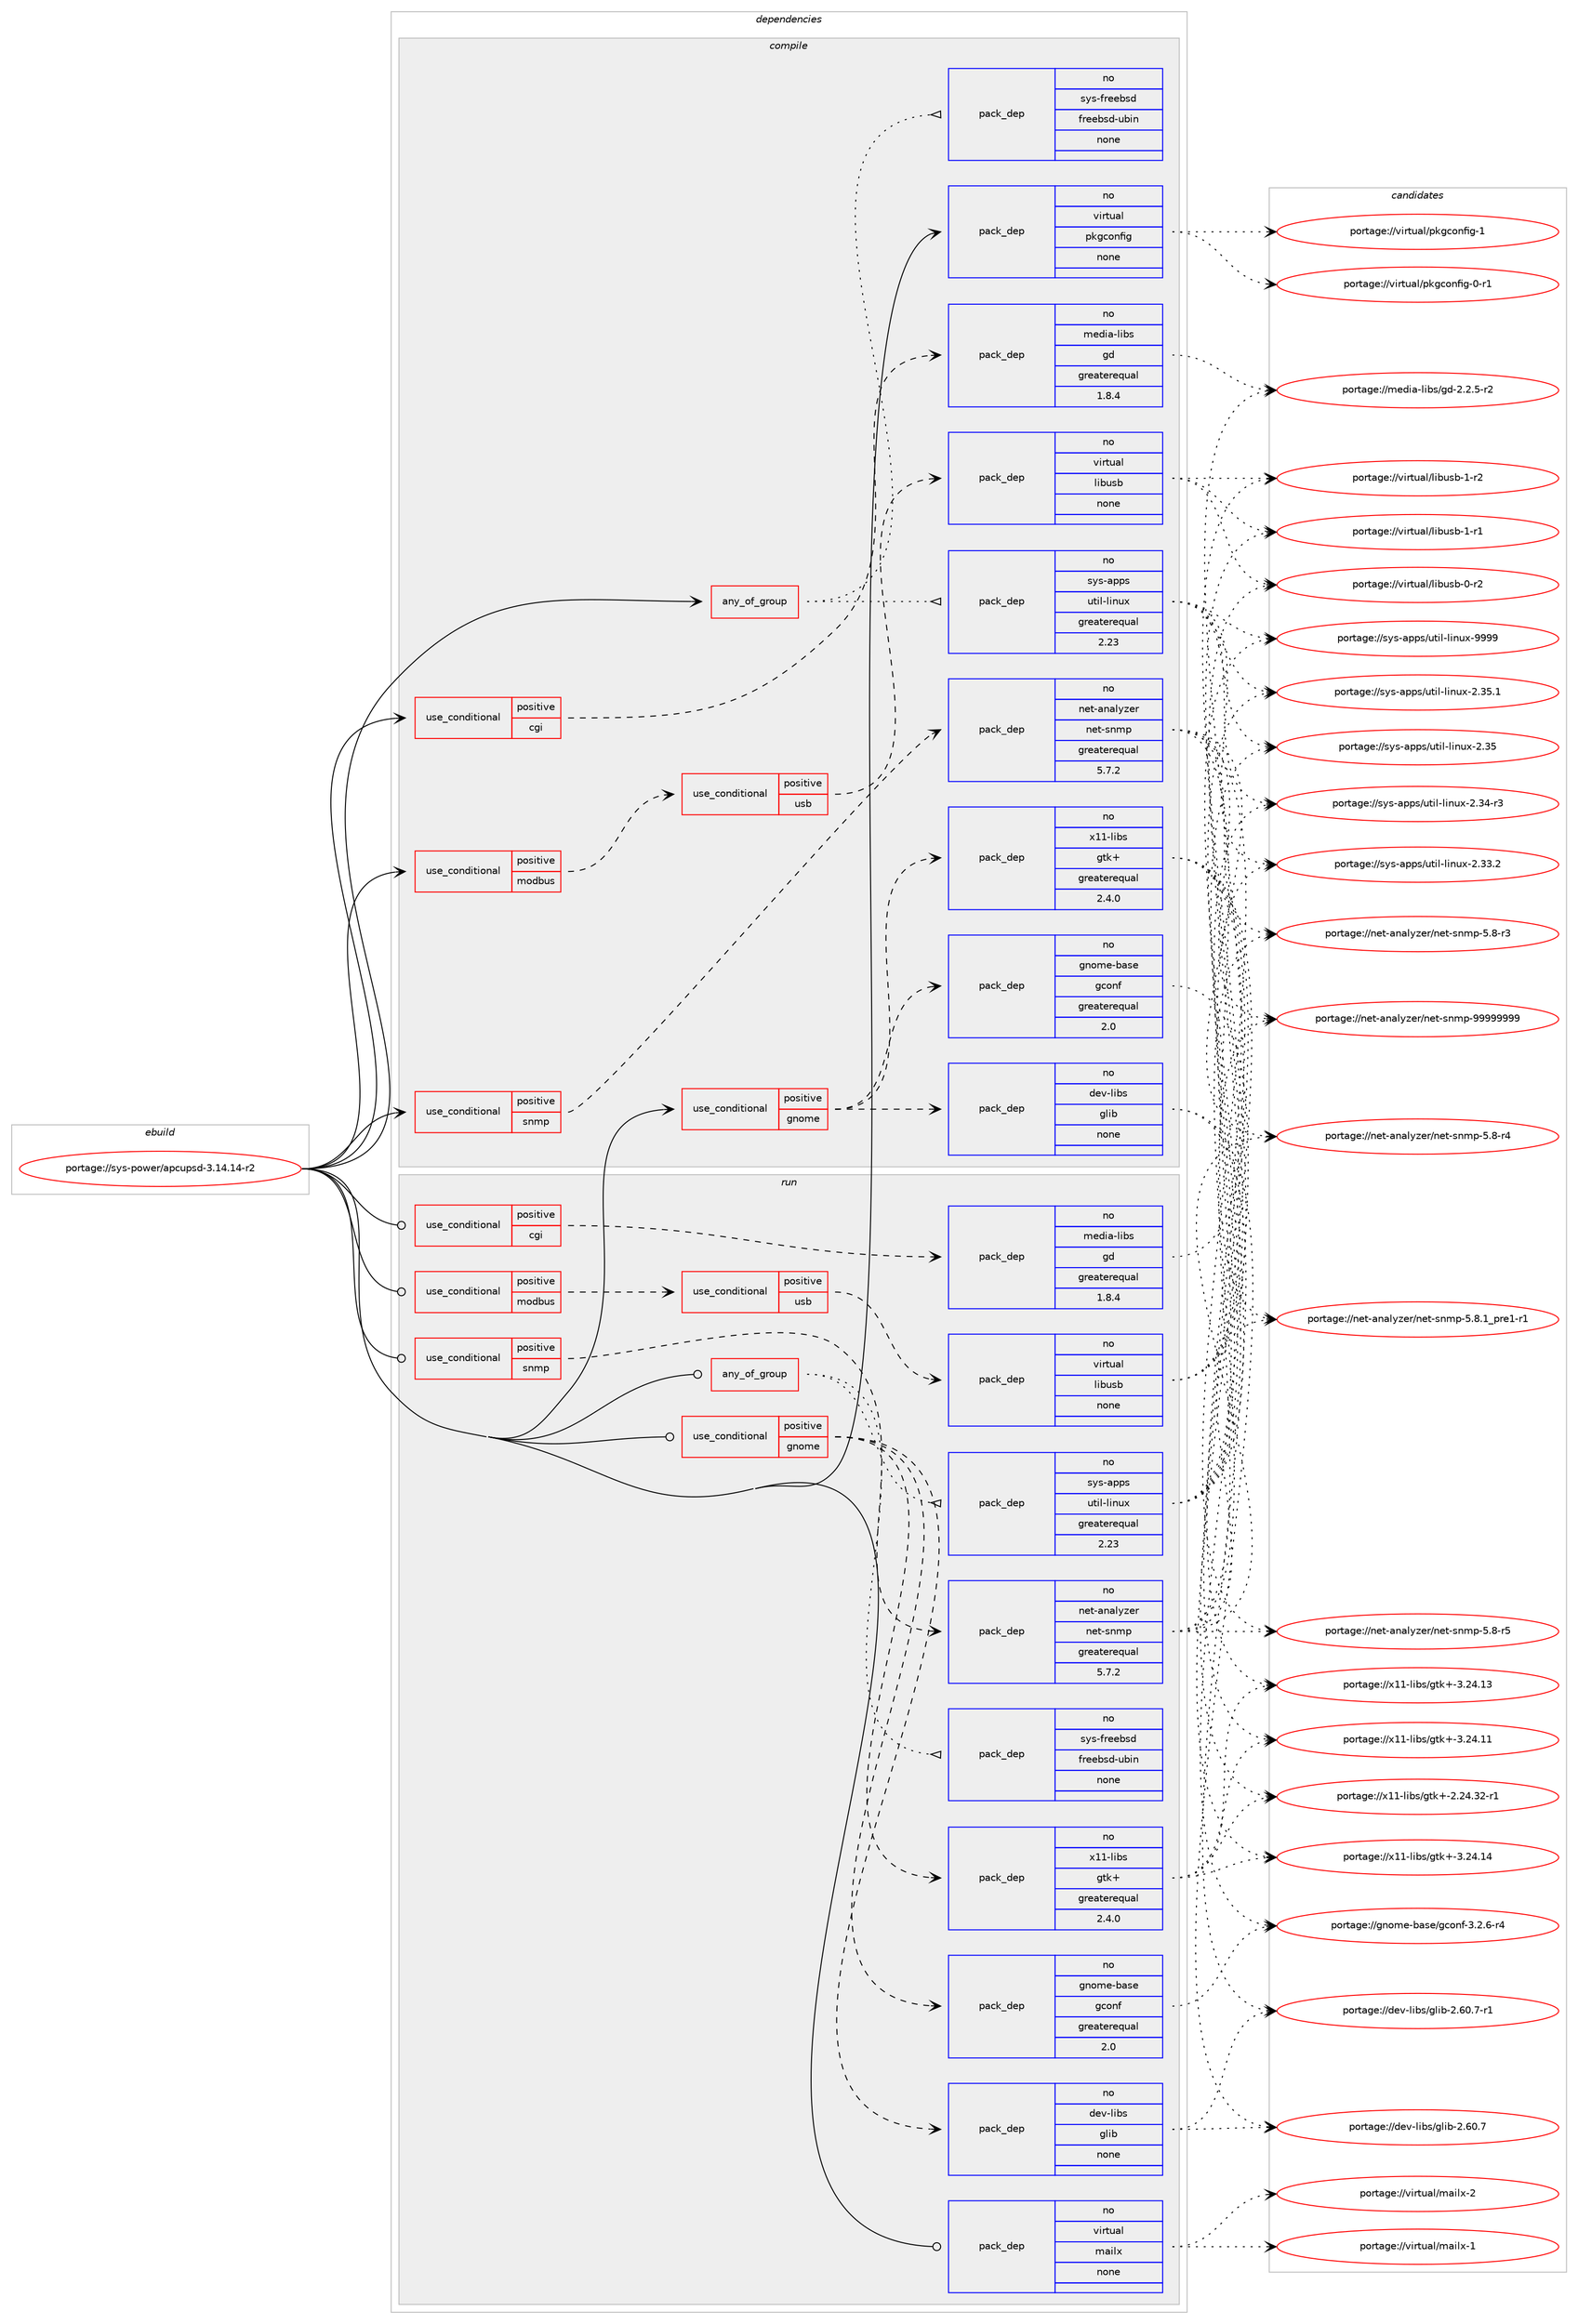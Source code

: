 digraph prolog {

# *************
# Graph options
# *************

newrank=true;
concentrate=true;
compound=true;
graph [rankdir=LR,fontname=Helvetica,fontsize=10,ranksep=1.5];#, ranksep=2.5, nodesep=0.2];
edge  [arrowhead=vee];
node  [fontname=Helvetica,fontsize=10];

# **********
# The ebuild
# **********

subgraph cluster_leftcol {
color=gray;
rank=same;
label=<<i>ebuild</i>>;
id [label="portage://sys-power/apcupsd-3.14.14-r2", color=red, width=4, href="../sys-power/apcupsd-3.14.14-r2.svg"];
}

# ****************
# The dependencies
# ****************

subgraph cluster_midcol {
color=gray;
label=<<i>dependencies</i>>;
subgraph cluster_compile {
fillcolor="#eeeeee";
style=filled;
label=<<i>compile</i>>;
subgraph any833 {
dependency36682 [label=<<TABLE BORDER="0" CELLBORDER="1" CELLSPACING="0" CELLPADDING="4"><TR><TD CELLPADDING="10">any_of_group</TD></TR></TABLE>>, shape=none, color=red];subgraph pack29265 {
dependency36683 [label=<<TABLE BORDER="0" CELLBORDER="1" CELLSPACING="0" CELLPADDING="4" WIDTH="220"><TR><TD ROWSPAN="6" CELLPADDING="30">pack_dep</TD></TR><TR><TD WIDTH="110">no</TD></TR><TR><TD>sys-apps</TD></TR><TR><TD>util-linux</TD></TR><TR><TD>greaterequal</TD></TR><TR><TD>2.23</TD></TR></TABLE>>, shape=none, color=blue];
}
dependency36682:e -> dependency36683:w [weight=20,style="dotted",arrowhead="oinv"];
subgraph pack29266 {
dependency36684 [label=<<TABLE BORDER="0" CELLBORDER="1" CELLSPACING="0" CELLPADDING="4" WIDTH="220"><TR><TD ROWSPAN="6" CELLPADDING="30">pack_dep</TD></TR><TR><TD WIDTH="110">no</TD></TR><TR><TD>sys-freebsd</TD></TR><TR><TD>freebsd-ubin</TD></TR><TR><TD>none</TD></TR><TR><TD></TD></TR></TABLE>>, shape=none, color=blue];
}
dependency36682:e -> dependency36684:w [weight=20,style="dotted",arrowhead="oinv"];
}
id:e -> dependency36682:w [weight=20,style="solid",arrowhead="vee"];
subgraph cond6547 {
dependency36685 [label=<<TABLE BORDER="0" CELLBORDER="1" CELLSPACING="0" CELLPADDING="4"><TR><TD ROWSPAN="3" CELLPADDING="10">use_conditional</TD></TR><TR><TD>positive</TD></TR><TR><TD>cgi</TD></TR></TABLE>>, shape=none, color=red];
subgraph pack29267 {
dependency36686 [label=<<TABLE BORDER="0" CELLBORDER="1" CELLSPACING="0" CELLPADDING="4" WIDTH="220"><TR><TD ROWSPAN="6" CELLPADDING="30">pack_dep</TD></TR><TR><TD WIDTH="110">no</TD></TR><TR><TD>media-libs</TD></TR><TR><TD>gd</TD></TR><TR><TD>greaterequal</TD></TR><TR><TD>1.8.4</TD></TR></TABLE>>, shape=none, color=blue];
}
dependency36685:e -> dependency36686:w [weight=20,style="dashed",arrowhead="vee"];
}
id:e -> dependency36685:w [weight=20,style="solid",arrowhead="vee"];
subgraph cond6548 {
dependency36687 [label=<<TABLE BORDER="0" CELLBORDER="1" CELLSPACING="0" CELLPADDING="4"><TR><TD ROWSPAN="3" CELLPADDING="10">use_conditional</TD></TR><TR><TD>positive</TD></TR><TR><TD>gnome</TD></TR></TABLE>>, shape=none, color=red];
subgraph pack29268 {
dependency36688 [label=<<TABLE BORDER="0" CELLBORDER="1" CELLSPACING="0" CELLPADDING="4" WIDTH="220"><TR><TD ROWSPAN="6" CELLPADDING="30">pack_dep</TD></TR><TR><TD WIDTH="110">no</TD></TR><TR><TD>x11-libs</TD></TR><TR><TD>gtk+</TD></TR><TR><TD>greaterequal</TD></TR><TR><TD>2.4.0</TD></TR></TABLE>>, shape=none, color=blue];
}
dependency36687:e -> dependency36688:w [weight=20,style="dashed",arrowhead="vee"];
subgraph pack29269 {
dependency36689 [label=<<TABLE BORDER="0" CELLBORDER="1" CELLSPACING="0" CELLPADDING="4" WIDTH="220"><TR><TD ROWSPAN="6" CELLPADDING="30">pack_dep</TD></TR><TR><TD WIDTH="110">no</TD></TR><TR><TD>dev-libs</TD></TR><TR><TD>glib</TD></TR><TR><TD>none</TD></TR><TR><TD></TD></TR></TABLE>>, shape=none, color=blue];
}
dependency36687:e -> dependency36689:w [weight=20,style="dashed",arrowhead="vee"];
subgraph pack29270 {
dependency36690 [label=<<TABLE BORDER="0" CELLBORDER="1" CELLSPACING="0" CELLPADDING="4" WIDTH="220"><TR><TD ROWSPAN="6" CELLPADDING="30">pack_dep</TD></TR><TR><TD WIDTH="110">no</TD></TR><TR><TD>gnome-base</TD></TR><TR><TD>gconf</TD></TR><TR><TD>greaterequal</TD></TR><TR><TD>2.0</TD></TR></TABLE>>, shape=none, color=blue];
}
dependency36687:e -> dependency36690:w [weight=20,style="dashed",arrowhead="vee"];
}
id:e -> dependency36687:w [weight=20,style="solid",arrowhead="vee"];
subgraph cond6549 {
dependency36691 [label=<<TABLE BORDER="0" CELLBORDER="1" CELLSPACING="0" CELLPADDING="4"><TR><TD ROWSPAN="3" CELLPADDING="10">use_conditional</TD></TR><TR><TD>positive</TD></TR><TR><TD>modbus</TD></TR></TABLE>>, shape=none, color=red];
subgraph cond6550 {
dependency36692 [label=<<TABLE BORDER="0" CELLBORDER="1" CELLSPACING="0" CELLPADDING="4"><TR><TD ROWSPAN="3" CELLPADDING="10">use_conditional</TD></TR><TR><TD>positive</TD></TR><TR><TD>usb</TD></TR></TABLE>>, shape=none, color=red];
subgraph pack29271 {
dependency36693 [label=<<TABLE BORDER="0" CELLBORDER="1" CELLSPACING="0" CELLPADDING="4" WIDTH="220"><TR><TD ROWSPAN="6" CELLPADDING="30">pack_dep</TD></TR><TR><TD WIDTH="110">no</TD></TR><TR><TD>virtual</TD></TR><TR><TD>libusb</TD></TR><TR><TD>none</TD></TR><TR><TD></TD></TR></TABLE>>, shape=none, color=blue];
}
dependency36692:e -> dependency36693:w [weight=20,style="dashed",arrowhead="vee"];
}
dependency36691:e -> dependency36692:w [weight=20,style="dashed",arrowhead="vee"];
}
id:e -> dependency36691:w [weight=20,style="solid",arrowhead="vee"];
subgraph cond6551 {
dependency36694 [label=<<TABLE BORDER="0" CELLBORDER="1" CELLSPACING="0" CELLPADDING="4"><TR><TD ROWSPAN="3" CELLPADDING="10">use_conditional</TD></TR><TR><TD>positive</TD></TR><TR><TD>snmp</TD></TR></TABLE>>, shape=none, color=red];
subgraph pack29272 {
dependency36695 [label=<<TABLE BORDER="0" CELLBORDER="1" CELLSPACING="0" CELLPADDING="4" WIDTH="220"><TR><TD ROWSPAN="6" CELLPADDING="30">pack_dep</TD></TR><TR><TD WIDTH="110">no</TD></TR><TR><TD>net-analyzer</TD></TR><TR><TD>net-snmp</TD></TR><TR><TD>greaterequal</TD></TR><TR><TD>5.7.2</TD></TR></TABLE>>, shape=none, color=blue];
}
dependency36694:e -> dependency36695:w [weight=20,style="dashed",arrowhead="vee"];
}
id:e -> dependency36694:w [weight=20,style="solid",arrowhead="vee"];
subgraph pack29273 {
dependency36696 [label=<<TABLE BORDER="0" CELLBORDER="1" CELLSPACING="0" CELLPADDING="4" WIDTH="220"><TR><TD ROWSPAN="6" CELLPADDING="30">pack_dep</TD></TR><TR><TD WIDTH="110">no</TD></TR><TR><TD>virtual</TD></TR><TR><TD>pkgconfig</TD></TR><TR><TD>none</TD></TR><TR><TD></TD></TR></TABLE>>, shape=none, color=blue];
}
id:e -> dependency36696:w [weight=20,style="solid",arrowhead="vee"];
}
subgraph cluster_compileandrun {
fillcolor="#eeeeee";
style=filled;
label=<<i>compile and run</i>>;
}
subgraph cluster_run {
fillcolor="#eeeeee";
style=filled;
label=<<i>run</i>>;
subgraph any834 {
dependency36697 [label=<<TABLE BORDER="0" CELLBORDER="1" CELLSPACING="0" CELLPADDING="4"><TR><TD CELLPADDING="10">any_of_group</TD></TR></TABLE>>, shape=none, color=red];subgraph pack29274 {
dependency36698 [label=<<TABLE BORDER="0" CELLBORDER="1" CELLSPACING="0" CELLPADDING="4" WIDTH="220"><TR><TD ROWSPAN="6" CELLPADDING="30">pack_dep</TD></TR><TR><TD WIDTH="110">no</TD></TR><TR><TD>sys-apps</TD></TR><TR><TD>util-linux</TD></TR><TR><TD>greaterequal</TD></TR><TR><TD>2.23</TD></TR></TABLE>>, shape=none, color=blue];
}
dependency36697:e -> dependency36698:w [weight=20,style="dotted",arrowhead="oinv"];
subgraph pack29275 {
dependency36699 [label=<<TABLE BORDER="0" CELLBORDER="1" CELLSPACING="0" CELLPADDING="4" WIDTH="220"><TR><TD ROWSPAN="6" CELLPADDING="30">pack_dep</TD></TR><TR><TD WIDTH="110">no</TD></TR><TR><TD>sys-freebsd</TD></TR><TR><TD>freebsd-ubin</TD></TR><TR><TD>none</TD></TR><TR><TD></TD></TR></TABLE>>, shape=none, color=blue];
}
dependency36697:e -> dependency36699:w [weight=20,style="dotted",arrowhead="oinv"];
}
id:e -> dependency36697:w [weight=20,style="solid",arrowhead="odot"];
subgraph cond6552 {
dependency36700 [label=<<TABLE BORDER="0" CELLBORDER="1" CELLSPACING="0" CELLPADDING="4"><TR><TD ROWSPAN="3" CELLPADDING="10">use_conditional</TD></TR><TR><TD>positive</TD></TR><TR><TD>cgi</TD></TR></TABLE>>, shape=none, color=red];
subgraph pack29276 {
dependency36701 [label=<<TABLE BORDER="0" CELLBORDER="1" CELLSPACING="0" CELLPADDING="4" WIDTH="220"><TR><TD ROWSPAN="6" CELLPADDING="30">pack_dep</TD></TR><TR><TD WIDTH="110">no</TD></TR><TR><TD>media-libs</TD></TR><TR><TD>gd</TD></TR><TR><TD>greaterequal</TD></TR><TR><TD>1.8.4</TD></TR></TABLE>>, shape=none, color=blue];
}
dependency36700:e -> dependency36701:w [weight=20,style="dashed",arrowhead="vee"];
}
id:e -> dependency36700:w [weight=20,style="solid",arrowhead="odot"];
subgraph cond6553 {
dependency36702 [label=<<TABLE BORDER="0" CELLBORDER="1" CELLSPACING="0" CELLPADDING="4"><TR><TD ROWSPAN="3" CELLPADDING="10">use_conditional</TD></TR><TR><TD>positive</TD></TR><TR><TD>gnome</TD></TR></TABLE>>, shape=none, color=red];
subgraph pack29277 {
dependency36703 [label=<<TABLE BORDER="0" CELLBORDER="1" CELLSPACING="0" CELLPADDING="4" WIDTH="220"><TR><TD ROWSPAN="6" CELLPADDING="30">pack_dep</TD></TR><TR><TD WIDTH="110">no</TD></TR><TR><TD>x11-libs</TD></TR><TR><TD>gtk+</TD></TR><TR><TD>greaterequal</TD></TR><TR><TD>2.4.0</TD></TR></TABLE>>, shape=none, color=blue];
}
dependency36702:e -> dependency36703:w [weight=20,style="dashed",arrowhead="vee"];
subgraph pack29278 {
dependency36704 [label=<<TABLE BORDER="0" CELLBORDER="1" CELLSPACING="0" CELLPADDING="4" WIDTH="220"><TR><TD ROWSPAN="6" CELLPADDING="30">pack_dep</TD></TR><TR><TD WIDTH="110">no</TD></TR><TR><TD>dev-libs</TD></TR><TR><TD>glib</TD></TR><TR><TD>none</TD></TR><TR><TD></TD></TR></TABLE>>, shape=none, color=blue];
}
dependency36702:e -> dependency36704:w [weight=20,style="dashed",arrowhead="vee"];
subgraph pack29279 {
dependency36705 [label=<<TABLE BORDER="0" CELLBORDER="1" CELLSPACING="0" CELLPADDING="4" WIDTH="220"><TR><TD ROWSPAN="6" CELLPADDING="30">pack_dep</TD></TR><TR><TD WIDTH="110">no</TD></TR><TR><TD>gnome-base</TD></TR><TR><TD>gconf</TD></TR><TR><TD>greaterequal</TD></TR><TR><TD>2.0</TD></TR></TABLE>>, shape=none, color=blue];
}
dependency36702:e -> dependency36705:w [weight=20,style="dashed",arrowhead="vee"];
}
id:e -> dependency36702:w [weight=20,style="solid",arrowhead="odot"];
subgraph cond6554 {
dependency36706 [label=<<TABLE BORDER="0" CELLBORDER="1" CELLSPACING="0" CELLPADDING="4"><TR><TD ROWSPAN="3" CELLPADDING="10">use_conditional</TD></TR><TR><TD>positive</TD></TR><TR><TD>modbus</TD></TR></TABLE>>, shape=none, color=red];
subgraph cond6555 {
dependency36707 [label=<<TABLE BORDER="0" CELLBORDER="1" CELLSPACING="0" CELLPADDING="4"><TR><TD ROWSPAN="3" CELLPADDING="10">use_conditional</TD></TR><TR><TD>positive</TD></TR><TR><TD>usb</TD></TR></TABLE>>, shape=none, color=red];
subgraph pack29280 {
dependency36708 [label=<<TABLE BORDER="0" CELLBORDER="1" CELLSPACING="0" CELLPADDING="4" WIDTH="220"><TR><TD ROWSPAN="6" CELLPADDING="30">pack_dep</TD></TR><TR><TD WIDTH="110">no</TD></TR><TR><TD>virtual</TD></TR><TR><TD>libusb</TD></TR><TR><TD>none</TD></TR><TR><TD></TD></TR></TABLE>>, shape=none, color=blue];
}
dependency36707:e -> dependency36708:w [weight=20,style="dashed",arrowhead="vee"];
}
dependency36706:e -> dependency36707:w [weight=20,style="dashed",arrowhead="vee"];
}
id:e -> dependency36706:w [weight=20,style="solid",arrowhead="odot"];
subgraph cond6556 {
dependency36709 [label=<<TABLE BORDER="0" CELLBORDER="1" CELLSPACING="0" CELLPADDING="4"><TR><TD ROWSPAN="3" CELLPADDING="10">use_conditional</TD></TR><TR><TD>positive</TD></TR><TR><TD>snmp</TD></TR></TABLE>>, shape=none, color=red];
subgraph pack29281 {
dependency36710 [label=<<TABLE BORDER="0" CELLBORDER="1" CELLSPACING="0" CELLPADDING="4" WIDTH="220"><TR><TD ROWSPAN="6" CELLPADDING="30">pack_dep</TD></TR><TR><TD WIDTH="110">no</TD></TR><TR><TD>net-analyzer</TD></TR><TR><TD>net-snmp</TD></TR><TR><TD>greaterequal</TD></TR><TR><TD>5.7.2</TD></TR></TABLE>>, shape=none, color=blue];
}
dependency36709:e -> dependency36710:w [weight=20,style="dashed",arrowhead="vee"];
}
id:e -> dependency36709:w [weight=20,style="solid",arrowhead="odot"];
subgraph pack29282 {
dependency36711 [label=<<TABLE BORDER="0" CELLBORDER="1" CELLSPACING="0" CELLPADDING="4" WIDTH="220"><TR><TD ROWSPAN="6" CELLPADDING="30">pack_dep</TD></TR><TR><TD WIDTH="110">no</TD></TR><TR><TD>virtual</TD></TR><TR><TD>mailx</TD></TR><TR><TD>none</TD></TR><TR><TD></TD></TR></TABLE>>, shape=none, color=blue];
}
id:e -> dependency36711:w [weight=20,style="solid",arrowhead="odot"];
}
}

# **************
# The candidates
# **************

subgraph cluster_choices {
rank=same;
color=gray;
label=<<i>candidates</i>>;

subgraph choice29265 {
color=black;
nodesep=1;
choice115121115459711211211547117116105108451081051101171204557575757 [label="portage://sys-apps/util-linux-9999", color=red, width=4,href="../sys-apps/util-linux-9999.svg"];
choice1151211154597112112115471171161051084510810511011712045504651534649 [label="portage://sys-apps/util-linux-2.35.1", color=red, width=4,href="../sys-apps/util-linux-2.35.1.svg"];
choice115121115459711211211547117116105108451081051101171204550465153 [label="portage://sys-apps/util-linux-2.35", color=red, width=4,href="../sys-apps/util-linux-2.35.svg"];
choice1151211154597112112115471171161051084510810511011712045504651524511451 [label="portage://sys-apps/util-linux-2.34-r3", color=red, width=4,href="../sys-apps/util-linux-2.34-r3.svg"];
choice1151211154597112112115471171161051084510810511011712045504651514650 [label="portage://sys-apps/util-linux-2.33.2", color=red, width=4,href="../sys-apps/util-linux-2.33.2.svg"];
dependency36683:e -> choice115121115459711211211547117116105108451081051101171204557575757:w [style=dotted,weight="100"];
dependency36683:e -> choice1151211154597112112115471171161051084510810511011712045504651534649:w [style=dotted,weight="100"];
dependency36683:e -> choice115121115459711211211547117116105108451081051101171204550465153:w [style=dotted,weight="100"];
dependency36683:e -> choice1151211154597112112115471171161051084510810511011712045504651524511451:w [style=dotted,weight="100"];
dependency36683:e -> choice1151211154597112112115471171161051084510810511011712045504651514650:w [style=dotted,weight="100"];
}
subgraph choice29266 {
color=black;
nodesep=1;
}
subgraph choice29267 {
color=black;
nodesep=1;
choice109101100105974510810598115471031004550465046534511450 [label="portage://media-libs/gd-2.2.5-r2", color=red, width=4,href="../media-libs/gd-2.2.5-r2.svg"];
dependency36686:e -> choice109101100105974510810598115471031004550465046534511450:w [style=dotted,weight="100"];
}
subgraph choice29268 {
color=black;
nodesep=1;
choice1204949451081059811547103116107434551465052464952 [label="portage://x11-libs/gtk+-3.24.14", color=red, width=4,href="../x11-libs/gtk+-3.24.14.svg"];
choice1204949451081059811547103116107434551465052464951 [label="portage://x11-libs/gtk+-3.24.13", color=red, width=4,href="../x11-libs/gtk+-3.24.13.svg"];
choice1204949451081059811547103116107434551465052464949 [label="portage://x11-libs/gtk+-3.24.11", color=red, width=4,href="../x11-libs/gtk+-3.24.11.svg"];
choice12049494510810598115471031161074345504650524651504511449 [label="portage://x11-libs/gtk+-2.24.32-r1", color=red, width=4,href="../x11-libs/gtk+-2.24.32-r1.svg"];
dependency36688:e -> choice1204949451081059811547103116107434551465052464952:w [style=dotted,weight="100"];
dependency36688:e -> choice1204949451081059811547103116107434551465052464951:w [style=dotted,weight="100"];
dependency36688:e -> choice1204949451081059811547103116107434551465052464949:w [style=dotted,weight="100"];
dependency36688:e -> choice12049494510810598115471031161074345504650524651504511449:w [style=dotted,weight="100"];
}
subgraph choice29269 {
color=black;
nodesep=1;
choice10010111845108105981154710310810598455046544846554511449 [label="portage://dev-libs/glib-2.60.7-r1", color=red, width=4,href="../dev-libs/glib-2.60.7-r1.svg"];
choice1001011184510810598115471031081059845504654484655 [label="portage://dev-libs/glib-2.60.7", color=red, width=4,href="../dev-libs/glib-2.60.7.svg"];
dependency36689:e -> choice10010111845108105981154710310810598455046544846554511449:w [style=dotted,weight="100"];
dependency36689:e -> choice1001011184510810598115471031081059845504654484655:w [style=dotted,weight="100"];
}
subgraph choice29270 {
color=black;
nodesep=1;
choice10311011110910145989711510147103991111101024551465046544511452 [label="portage://gnome-base/gconf-3.2.6-r4", color=red, width=4,href="../gnome-base/gconf-3.2.6-r4.svg"];
dependency36690:e -> choice10311011110910145989711510147103991111101024551465046544511452:w [style=dotted,weight="100"];
}
subgraph choice29271 {
color=black;
nodesep=1;
choice1181051141161179710847108105981171159845494511450 [label="portage://virtual/libusb-1-r2", color=red, width=4,href="../virtual/libusb-1-r2.svg"];
choice1181051141161179710847108105981171159845494511449 [label="portage://virtual/libusb-1-r1", color=red, width=4,href="../virtual/libusb-1-r1.svg"];
choice1181051141161179710847108105981171159845484511450 [label="portage://virtual/libusb-0-r2", color=red, width=4,href="../virtual/libusb-0-r2.svg"];
dependency36693:e -> choice1181051141161179710847108105981171159845494511450:w [style=dotted,weight="100"];
dependency36693:e -> choice1181051141161179710847108105981171159845494511449:w [style=dotted,weight="100"];
dependency36693:e -> choice1181051141161179710847108105981171159845484511450:w [style=dotted,weight="100"];
}
subgraph choice29272 {
color=black;
nodesep=1;
choice1101011164597110971081211221011144711010111645115110109112455757575757575757 [label="portage://net-analyzer/net-snmp-99999999", color=red, width=4,href="../net-analyzer/net-snmp-99999999.svg"];
choice110101116459711097108121122101114471101011164511511010911245534656464995112114101494511449 [label="portage://net-analyzer/net-snmp-5.8.1_pre1-r1", color=red, width=4,href="../net-analyzer/net-snmp-5.8.1_pre1-r1.svg"];
choice1101011164597110971081211221011144711010111645115110109112455346564511453 [label="portage://net-analyzer/net-snmp-5.8-r5", color=red, width=4,href="../net-analyzer/net-snmp-5.8-r5.svg"];
choice1101011164597110971081211221011144711010111645115110109112455346564511452 [label="portage://net-analyzer/net-snmp-5.8-r4", color=red, width=4,href="../net-analyzer/net-snmp-5.8-r4.svg"];
choice1101011164597110971081211221011144711010111645115110109112455346564511451 [label="portage://net-analyzer/net-snmp-5.8-r3", color=red, width=4,href="../net-analyzer/net-snmp-5.8-r3.svg"];
dependency36695:e -> choice1101011164597110971081211221011144711010111645115110109112455757575757575757:w [style=dotted,weight="100"];
dependency36695:e -> choice110101116459711097108121122101114471101011164511511010911245534656464995112114101494511449:w [style=dotted,weight="100"];
dependency36695:e -> choice1101011164597110971081211221011144711010111645115110109112455346564511453:w [style=dotted,weight="100"];
dependency36695:e -> choice1101011164597110971081211221011144711010111645115110109112455346564511452:w [style=dotted,weight="100"];
dependency36695:e -> choice1101011164597110971081211221011144711010111645115110109112455346564511451:w [style=dotted,weight="100"];
}
subgraph choice29273 {
color=black;
nodesep=1;
choice1181051141161179710847112107103991111101021051034549 [label="portage://virtual/pkgconfig-1", color=red, width=4,href="../virtual/pkgconfig-1.svg"];
choice11810511411611797108471121071039911111010210510345484511449 [label="portage://virtual/pkgconfig-0-r1", color=red, width=4,href="../virtual/pkgconfig-0-r1.svg"];
dependency36696:e -> choice1181051141161179710847112107103991111101021051034549:w [style=dotted,weight="100"];
dependency36696:e -> choice11810511411611797108471121071039911111010210510345484511449:w [style=dotted,weight="100"];
}
subgraph choice29274 {
color=black;
nodesep=1;
choice115121115459711211211547117116105108451081051101171204557575757 [label="portage://sys-apps/util-linux-9999", color=red, width=4,href="../sys-apps/util-linux-9999.svg"];
choice1151211154597112112115471171161051084510810511011712045504651534649 [label="portage://sys-apps/util-linux-2.35.1", color=red, width=4,href="../sys-apps/util-linux-2.35.1.svg"];
choice115121115459711211211547117116105108451081051101171204550465153 [label="portage://sys-apps/util-linux-2.35", color=red, width=4,href="../sys-apps/util-linux-2.35.svg"];
choice1151211154597112112115471171161051084510810511011712045504651524511451 [label="portage://sys-apps/util-linux-2.34-r3", color=red, width=4,href="../sys-apps/util-linux-2.34-r3.svg"];
choice1151211154597112112115471171161051084510810511011712045504651514650 [label="portage://sys-apps/util-linux-2.33.2", color=red, width=4,href="../sys-apps/util-linux-2.33.2.svg"];
dependency36698:e -> choice115121115459711211211547117116105108451081051101171204557575757:w [style=dotted,weight="100"];
dependency36698:e -> choice1151211154597112112115471171161051084510810511011712045504651534649:w [style=dotted,weight="100"];
dependency36698:e -> choice115121115459711211211547117116105108451081051101171204550465153:w [style=dotted,weight="100"];
dependency36698:e -> choice1151211154597112112115471171161051084510810511011712045504651524511451:w [style=dotted,weight="100"];
dependency36698:e -> choice1151211154597112112115471171161051084510810511011712045504651514650:w [style=dotted,weight="100"];
}
subgraph choice29275 {
color=black;
nodesep=1;
}
subgraph choice29276 {
color=black;
nodesep=1;
choice109101100105974510810598115471031004550465046534511450 [label="portage://media-libs/gd-2.2.5-r2", color=red, width=4,href="../media-libs/gd-2.2.5-r2.svg"];
dependency36701:e -> choice109101100105974510810598115471031004550465046534511450:w [style=dotted,weight="100"];
}
subgraph choice29277 {
color=black;
nodesep=1;
choice1204949451081059811547103116107434551465052464952 [label="portage://x11-libs/gtk+-3.24.14", color=red, width=4,href="../x11-libs/gtk+-3.24.14.svg"];
choice1204949451081059811547103116107434551465052464951 [label="portage://x11-libs/gtk+-3.24.13", color=red, width=4,href="../x11-libs/gtk+-3.24.13.svg"];
choice1204949451081059811547103116107434551465052464949 [label="portage://x11-libs/gtk+-3.24.11", color=red, width=4,href="../x11-libs/gtk+-3.24.11.svg"];
choice12049494510810598115471031161074345504650524651504511449 [label="portage://x11-libs/gtk+-2.24.32-r1", color=red, width=4,href="../x11-libs/gtk+-2.24.32-r1.svg"];
dependency36703:e -> choice1204949451081059811547103116107434551465052464952:w [style=dotted,weight="100"];
dependency36703:e -> choice1204949451081059811547103116107434551465052464951:w [style=dotted,weight="100"];
dependency36703:e -> choice1204949451081059811547103116107434551465052464949:w [style=dotted,weight="100"];
dependency36703:e -> choice12049494510810598115471031161074345504650524651504511449:w [style=dotted,weight="100"];
}
subgraph choice29278 {
color=black;
nodesep=1;
choice10010111845108105981154710310810598455046544846554511449 [label="portage://dev-libs/glib-2.60.7-r1", color=red, width=4,href="../dev-libs/glib-2.60.7-r1.svg"];
choice1001011184510810598115471031081059845504654484655 [label="portage://dev-libs/glib-2.60.7", color=red, width=4,href="../dev-libs/glib-2.60.7.svg"];
dependency36704:e -> choice10010111845108105981154710310810598455046544846554511449:w [style=dotted,weight="100"];
dependency36704:e -> choice1001011184510810598115471031081059845504654484655:w [style=dotted,weight="100"];
}
subgraph choice29279 {
color=black;
nodesep=1;
choice10311011110910145989711510147103991111101024551465046544511452 [label="portage://gnome-base/gconf-3.2.6-r4", color=red, width=4,href="../gnome-base/gconf-3.2.6-r4.svg"];
dependency36705:e -> choice10311011110910145989711510147103991111101024551465046544511452:w [style=dotted,weight="100"];
}
subgraph choice29280 {
color=black;
nodesep=1;
choice1181051141161179710847108105981171159845494511450 [label="portage://virtual/libusb-1-r2", color=red, width=4,href="../virtual/libusb-1-r2.svg"];
choice1181051141161179710847108105981171159845494511449 [label="portage://virtual/libusb-1-r1", color=red, width=4,href="../virtual/libusb-1-r1.svg"];
choice1181051141161179710847108105981171159845484511450 [label="portage://virtual/libusb-0-r2", color=red, width=4,href="../virtual/libusb-0-r2.svg"];
dependency36708:e -> choice1181051141161179710847108105981171159845494511450:w [style=dotted,weight="100"];
dependency36708:e -> choice1181051141161179710847108105981171159845494511449:w [style=dotted,weight="100"];
dependency36708:e -> choice1181051141161179710847108105981171159845484511450:w [style=dotted,weight="100"];
}
subgraph choice29281 {
color=black;
nodesep=1;
choice1101011164597110971081211221011144711010111645115110109112455757575757575757 [label="portage://net-analyzer/net-snmp-99999999", color=red, width=4,href="../net-analyzer/net-snmp-99999999.svg"];
choice110101116459711097108121122101114471101011164511511010911245534656464995112114101494511449 [label="portage://net-analyzer/net-snmp-5.8.1_pre1-r1", color=red, width=4,href="../net-analyzer/net-snmp-5.8.1_pre1-r1.svg"];
choice1101011164597110971081211221011144711010111645115110109112455346564511453 [label="portage://net-analyzer/net-snmp-5.8-r5", color=red, width=4,href="../net-analyzer/net-snmp-5.8-r5.svg"];
choice1101011164597110971081211221011144711010111645115110109112455346564511452 [label="portage://net-analyzer/net-snmp-5.8-r4", color=red, width=4,href="../net-analyzer/net-snmp-5.8-r4.svg"];
choice1101011164597110971081211221011144711010111645115110109112455346564511451 [label="portage://net-analyzer/net-snmp-5.8-r3", color=red, width=4,href="../net-analyzer/net-snmp-5.8-r3.svg"];
dependency36710:e -> choice1101011164597110971081211221011144711010111645115110109112455757575757575757:w [style=dotted,weight="100"];
dependency36710:e -> choice110101116459711097108121122101114471101011164511511010911245534656464995112114101494511449:w [style=dotted,weight="100"];
dependency36710:e -> choice1101011164597110971081211221011144711010111645115110109112455346564511453:w [style=dotted,weight="100"];
dependency36710:e -> choice1101011164597110971081211221011144711010111645115110109112455346564511452:w [style=dotted,weight="100"];
dependency36710:e -> choice1101011164597110971081211221011144711010111645115110109112455346564511451:w [style=dotted,weight="100"];
}
subgraph choice29282 {
color=black;
nodesep=1;
choice1181051141161179710847109971051081204550 [label="portage://virtual/mailx-2", color=red, width=4,href="../virtual/mailx-2.svg"];
choice1181051141161179710847109971051081204549 [label="portage://virtual/mailx-1", color=red, width=4,href="../virtual/mailx-1.svg"];
dependency36711:e -> choice1181051141161179710847109971051081204550:w [style=dotted,weight="100"];
dependency36711:e -> choice1181051141161179710847109971051081204549:w [style=dotted,weight="100"];
}
}

}
